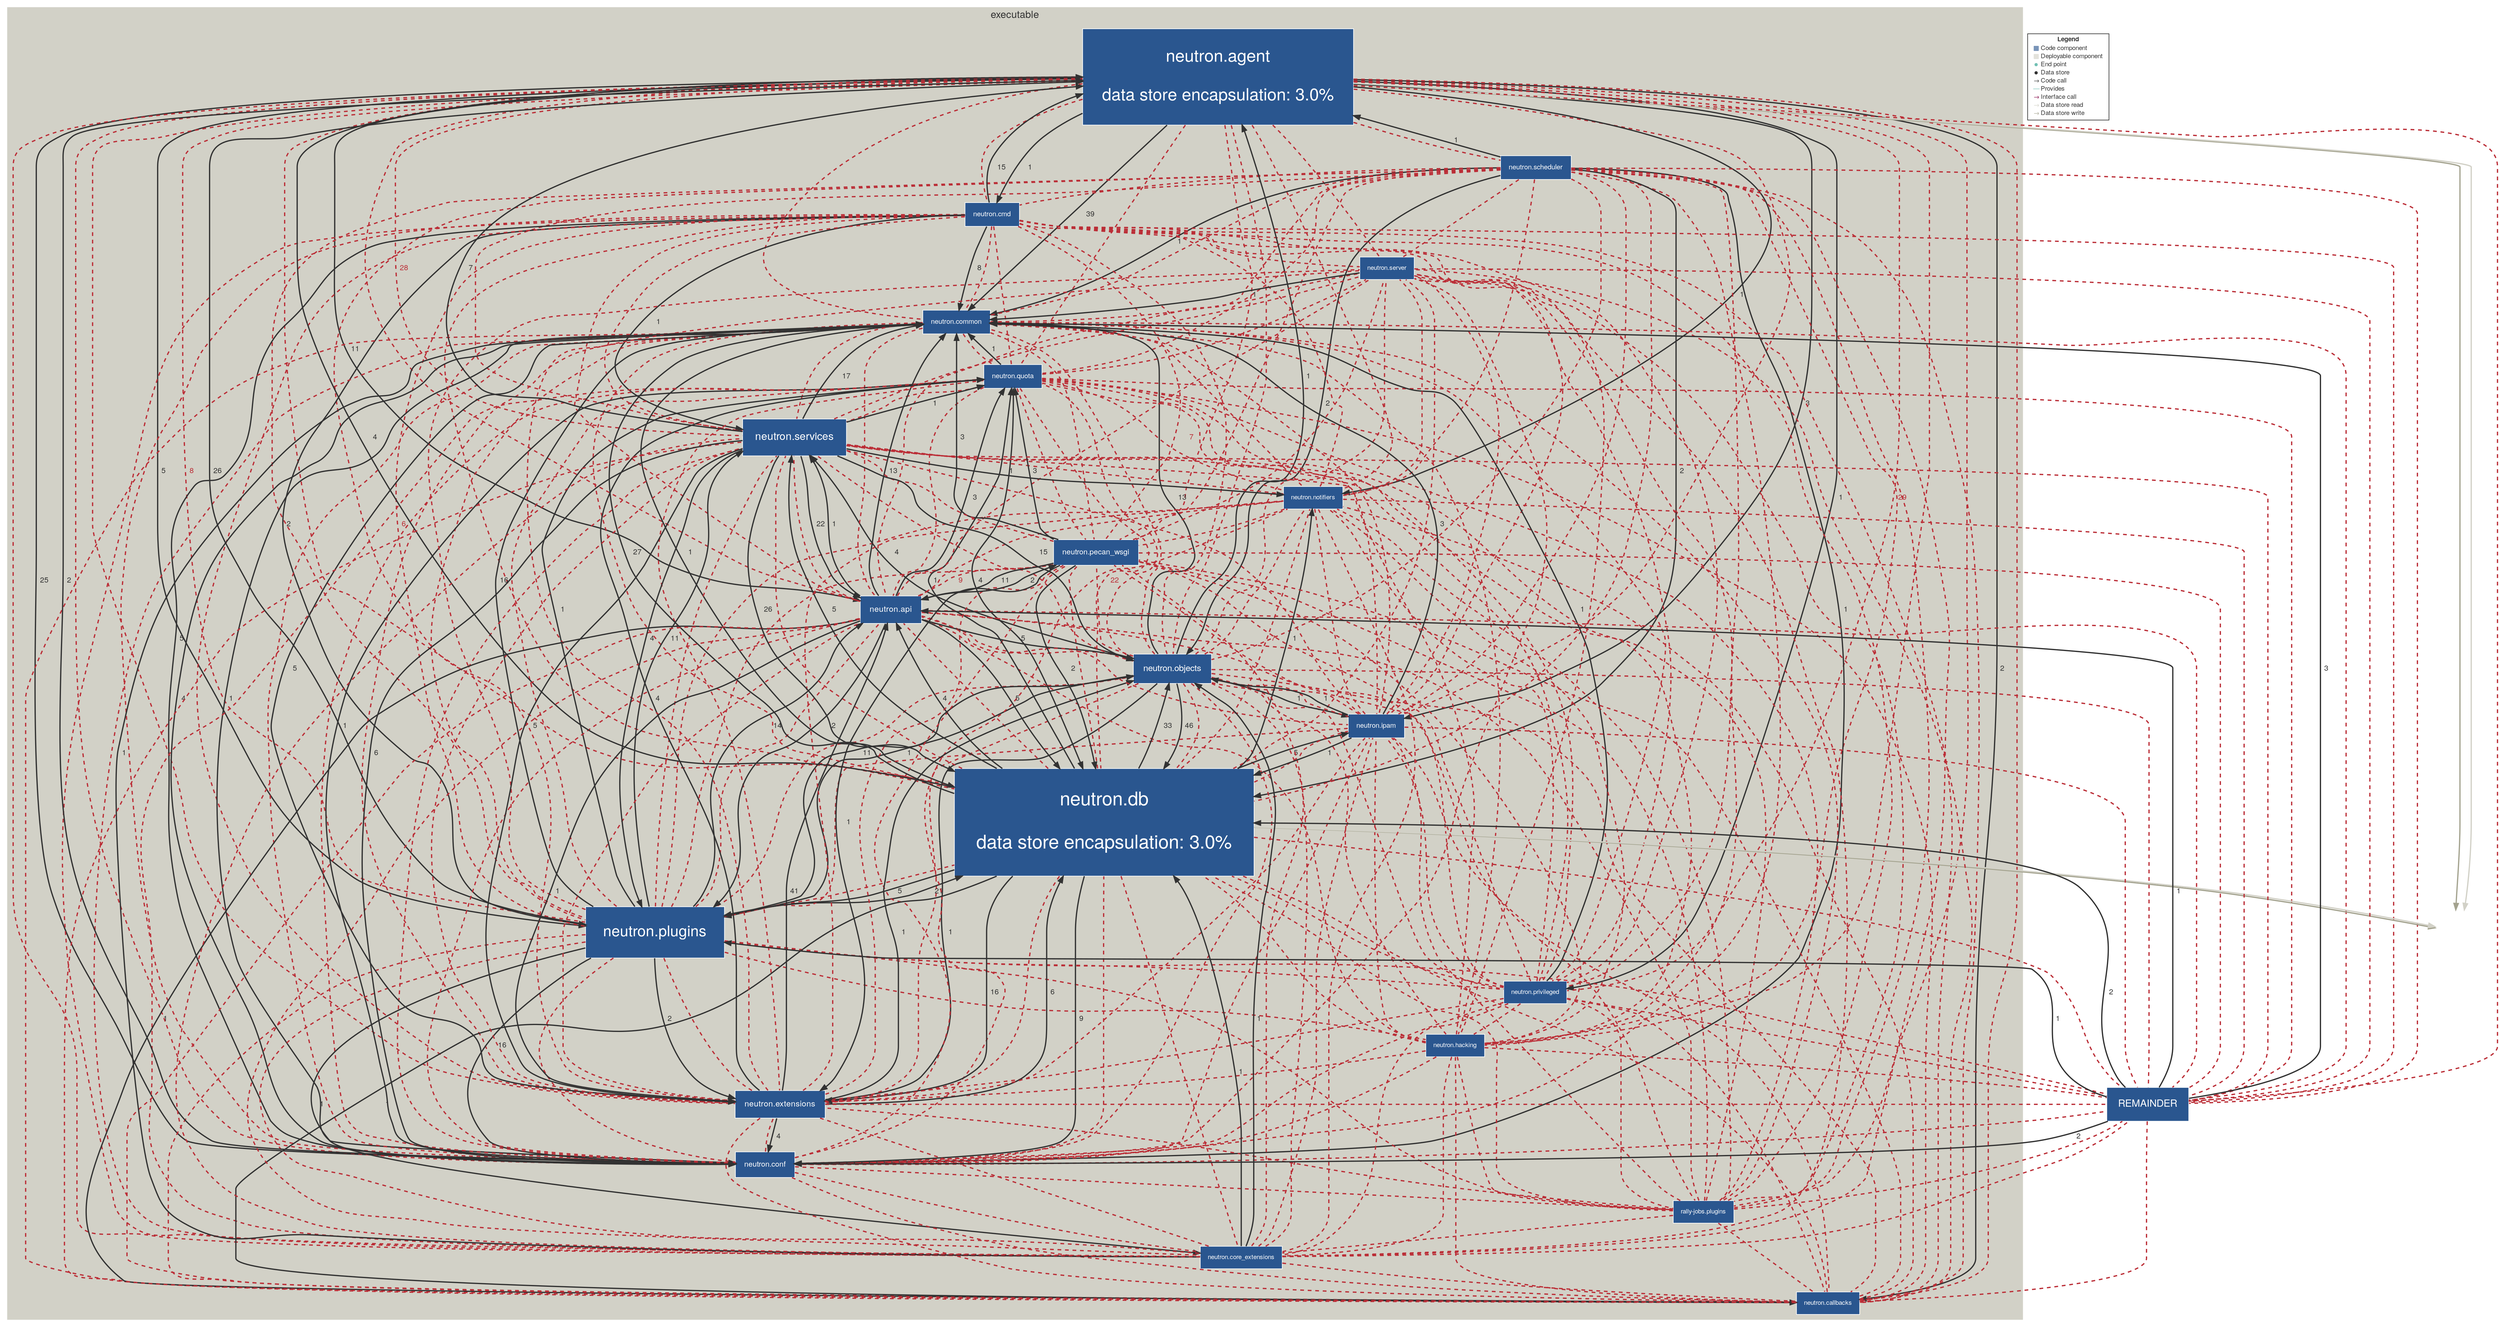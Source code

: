 digraph "Graph" {
compound=true
rankdir=TD
subgraph "cluster-neutron" {
style="filled"
color="#D2D1C7"
fontname="Helvetica Neue"
fontsize="16"
fontcolor="#323232"
label="executable"
"neutron.agent@neutron" [ shape="box" style="filled" fillcolor="#2A568F" penwidth="1" color="#FFFFFF" fontname="Helvetica Neue" fontcolor="#FFFFFF" fontsize="27" margin="0.432" label="neutron.agent

data store encapsulation: 3.0%" ]
"neutron.scheduler@neutron" [ shape="box" style="filled" fillcolor="#2A568F" penwidth="1" color="#FFFFFF" fontname="Helvetica Neue" fontcolor="#FFFFFF" fontsize="11" margin="0.176" label="neutron.scheduler" ]
"neutron.cmd@neutron" [ shape="box" style="filled" fillcolor="#2A568F" penwidth="1" color="#FFFFFF" fontname="Helvetica Neue" fontcolor="#FFFFFF" fontsize="11" margin="0.176" label="neutron.cmd" ]
"neutron.objects@neutron" [ shape="box" style="filled" fillcolor="#2A568F" penwidth="1" color="#FFFFFF" fontname="Helvetica Neue" fontcolor="#FFFFFF" fontsize="14" margin="0.224" label="neutron.objects" ]
"neutron.common@neutron" [ shape="box" style="filled" fillcolor="#2A568F" penwidth="1" color="#FFFFFF" fontname="Helvetica Neue" fontcolor="#FFFFFF" fontsize="11" margin="0.176" label="neutron.common" ]
"neutron.quota@neutron" [ shape="box" style="filled" fillcolor="#2A568F" penwidth="1" color="#FFFFFF" fontname="Helvetica Neue" fontcolor="#FFFFFF" fontsize="11" margin="0.176" label="neutron.quota" ]
"neutron.plugins@neutron" [ shape="box" style="filled" fillcolor="#2A568F" penwidth="1" color="#FFFFFF" fontname="Helvetica Neue" fontcolor="#FFFFFF" fontsize="24" margin="0.384" label="neutron.plugins" ]
"neutron.privileged@neutron" [ shape="box" style="filled" fillcolor="#2A568F" penwidth="1" color="#FFFFFF" fontname="Helvetica Neue" fontcolor="#FFFFFF" fontsize="10" margin="0.16" label="neutron.privileged" ]
"neutron.hacking@neutron" [ shape="box" style="filled" fillcolor="#2A568F" penwidth="1" color="#FFFFFF" fontname="Helvetica Neue" fontcolor="#FFFFFF" fontsize="10" margin="0.16" label="neutron.hacking" ]
"neutron.conf@neutron" [ shape="box" style="filled" fillcolor="#2A568F" penwidth="1" color="#FFFFFF" fontname="Helvetica Neue" fontcolor="#FFFFFF" fontsize="12" margin="0.192" label="neutron.conf" ]
"rally-jobs.plugins@neutron" [ shape="box" style="filled" fillcolor="#2A568F" penwidth="1" color="#FFFFFF" fontname="Helvetica Neue" fontcolor="#FFFFFF" fontsize="10" margin="0.16" label="rally-jobs.plugins" ]
"neutron.db@neutron" [ shape="box" style="filled" fillcolor="#2A568F" penwidth="1" color="#FFFFFF" fontname="Helvetica Neue" fontcolor="#FFFFFF" fontsize="30" margin="0.48" label="neutron.db

data store encapsulation: 3.0%" ]
"neutron.extensions@neutron" [ shape="box" style="filled" fillcolor="#2A568F" penwidth="1" color="#FFFFFF" fontname="Helvetica Neue" fontcolor="#FFFFFF" fontsize="13" margin="0.20800000000000002" label="neutron.extensions" ]
"neutron.api@neutron" [ shape="box" style="filled" fillcolor="#2A568F" penwidth="1" color="#FFFFFF" fontname="Helvetica Neue" fontcolor="#FFFFFF" fontsize="13" margin="0.20800000000000002" label="neutron.api" ]
"neutron.core_extensions@neutron" [ shape="box" style="filled" fillcolor="#2A568F" penwidth="1" color="#FFFFFF" fontname="Helvetica Neue" fontcolor="#FFFFFF" fontsize="10" margin="0.16" label="neutron.core_extensions" ]
"neutron.ipam@neutron" [ shape="box" style="filled" fillcolor="#2A568F" penwidth="1" color="#FFFFFF" fontname="Helvetica Neue" fontcolor="#FFFFFF" fontsize="11" margin="0.176" label="neutron.ipam" ]
"neutron.callbacks@neutron" [ shape="box" style="filled" fillcolor="#2A568F" penwidth="1" color="#FFFFFF" fontname="Helvetica Neue" fontcolor="#FFFFFF" fontsize="10" margin="0.16" label="neutron.callbacks" ]
"neutron.notifiers@neutron" [ shape="box" style="filled" fillcolor="#2A568F" penwidth="1" color="#FFFFFF" fontname="Helvetica Neue" fontcolor="#FFFFFF" fontsize="10" margin="0.16" label="neutron.notifiers" ]
"neutron.pecan_wsgi@neutron" [ shape="box" style="filled" fillcolor="#2A568F" penwidth="1" color="#FFFFFF" fontname="Helvetica Neue" fontcolor="#FFFFFF" fontsize="12" margin="0.192" label="neutron.pecan_wsgi" ]
"neutron.services@neutron" [ shape="box" style="filled" fillcolor="#2A568F" penwidth="1" color="#FFFFFF" fontname="Helvetica Neue" fontcolor="#FFFFFF" fontsize="17" margin="0.272" label="neutron.services" ]
"neutron.server@neutron" [ shape="box" style="filled" fillcolor="#2A568F" penwidth="1" color="#FFFFFF" fontname="Helvetica Neue" fontcolor="#FFFFFF" fontsize="10" margin="0.16" label="neutron.server" ]
}
"2f8dc49a-746e-4a2e-87fb-9d869f9acdf5@NOT_DEPLOYED" [ shape="box" penwidth="0" fontname="Helvetica Neue" fontcolor="#323232" fontsize="16" image="icon-datastore.png" width="1.000" height="1.000" fixedsize="true" label="" ]
"REMAINDER@NOT_DEPLOYED" [ shape="box" style="filled" fillcolor="#2A568F" penwidth="1" color="#FFFFFF" fontname="Helvetica Neue" fontcolor="#FFFFFF" fontsize="16" margin="0.256" label="REMAINDER" ]
"neutron.agent@neutron" -> "neutron.cmd@neutron" [ penwidth="2" color="#323232" fontcolor="#323232" fontname="Helvetica Neue" fontsize="12" label="  1" ]
"neutron.agent@neutron" -> "neutron.common@neutron" [ penwidth="2" color="#323232" fontcolor="#323232" fontname="Helvetica Neue" fontsize="12" label="  39" ]
"neutron.agent@neutron" -> "neutron.plugins@neutron" [ penwidth="2" color="#323232" fontcolor="#323232" fontname="Helvetica Neue" fontsize="12" label="  5" ]
"neutron.agent@neutron" -> "neutron.privileged@neutron" [ penwidth="2" color="#323232" fontcolor="#323232" fontname="Helvetica Neue" fontsize="12" label="  1" ]
"neutron.agent@neutron" -> "neutron.conf@neutron" [ penwidth="2" color="#323232" fontcolor="#323232" fontname="Helvetica Neue" fontsize="12" label="  25" ]
"neutron.agent@neutron" -> "neutron.api@neutron" [ penwidth="2" color="#323232" fontcolor="#323232" fontname="Helvetica Neue" fontsize="12" label="  11" ]
"neutron.agent@neutron" -> "neutron.ipam@neutron" [ penwidth="2" color="#323232" fontcolor="#323232" fontname="Helvetica Neue" fontsize="12" label="  3" ]
"neutron.agent@neutron" -> "neutron.callbacks@neutron" [ penwidth="2" color="#323232" fontcolor="#323232" fontname="Helvetica Neue" fontsize="12" label="  2" ]
"neutron.agent@neutron" -> "neutron.notifiers@neutron" [ penwidth="2" color="#323232" fontcolor="#323232" fontname="Helvetica Neue" fontsize="12" label="  1" ]
"neutron.agent@neutron" -> "2f8dc49a-746e-4a2e-87fb-9d869f9acdf5@NOT_DEPLOYED" [ penwidth="2" color="#A4A38F" fontcolor="#A4A38F" fontname="Helvetica Neue" fontsize="12" label="" ]
"neutron.agent@neutron" -> "2f8dc49a-746e-4a2e-87fb-9d869f9acdf5@NOT_DEPLOYED" [ penwidth="2" color="#D2D1C7" fontcolor="#D2D1C7" fontname="Helvetica Neue" fontsize="12" label="" ]
"neutron.scheduler@neutron" -> "neutron.agent@neutron" [ penwidth="2" color="#323232" fontcolor="#323232" fontname="Helvetica Neue" fontsize="12" label="  1" ]
"neutron.scheduler@neutron" -> "neutron.objects@neutron" [ penwidth="2" color="#323232" fontcolor="#323232" fontname="Helvetica Neue" fontsize="12" label="  2" ]
"neutron.scheduler@neutron" -> "neutron.common@neutron" [ penwidth="2" color="#323232" fontcolor="#323232" fontname="Helvetica Neue" fontsize="12" label="  1" ]
"neutron.scheduler@neutron" -> "neutron.conf@neutron" [ penwidth="2" color="#323232" fontcolor="#323232" fontname="Helvetica Neue" fontsize="12" label="  1" ]
"neutron.scheduler@neutron" -> "neutron.db@neutron" [ penwidth="2" color="#323232" fontcolor="#323232" fontname="Helvetica Neue" fontsize="12" label="  2" ]
"neutron.cmd@neutron" -> "neutron.agent@neutron" [ penwidth="2" color="#323232" fontcolor="#323232" fontname="Helvetica Neue" fontsize="12" label="  15" ]
"neutron.cmd@neutron" -> "neutron.common@neutron" [ penwidth="2" color="#323232" fontcolor="#323232" fontname="Helvetica Neue" fontsize="12" label="  8" ]
"neutron.cmd@neutron" -> "neutron.plugins@neutron" [ penwidth="2" color="#323232" fontcolor="#323232" fontname="Helvetica Neue" fontsize="12" label="  2" ]
"neutron.cmd@neutron" -> "neutron.conf@neutron" [ penwidth="2" color="#323232" fontcolor="#323232" fontname="Helvetica Neue" fontsize="12" label="  5" ]
"neutron.cmd@neutron" -> "neutron.services@neutron" [ penwidth="2" color="#323232" fontcolor="#323232" fontname="Helvetica Neue" fontsize="12" label="  1" ]
"neutron.objects@neutron" -> "neutron.agent@neutron" [ penwidth="2" color="#323232" fontcolor="#323232" fontname="Helvetica Neue" fontsize="12" label="  1" ]
"neutron.objects@neutron" -> "neutron.common@neutron" [ penwidth="2" color="#323232" fontcolor="#323232" fontname="Helvetica Neue" fontsize="12" label="  13" ]
"neutron.objects@neutron" -> "neutron.plugins@neutron" [ penwidth="2" color="#323232" fontcolor="#323232" fontname="Helvetica Neue" fontsize="12" label="  1" ]
"neutron.objects@neutron" -> "neutron.db@neutron" [ penwidth="2" color="#323232" fontcolor="#323232" fontname="Helvetica Neue" fontsize="12" label="  46" ]
"neutron.objects@neutron" -> "neutron.extensions@neutron" [ penwidth="2" color="#323232" fontcolor="#323232" fontname="Helvetica Neue" fontsize="12" label="  1" ]
"neutron.objects@neutron" -> "neutron.ipam@neutron" [ penwidth="2" color="#323232" fontcolor="#323232" fontname="Helvetica Neue" fontsize="12" label="  1" ]
"neutron.objects@neutron" -> "neutron.services@neutron" [ penwidth="2" color="#323232" fontcolor="#323232" fontname="Helvetica Neue" fontsize="12" label="  4" ]
"neutron.common@neutron" -> "neutron.conf@neutron" [ penwidth="2" color="#323232" fontcolor="#323232" fontname="Helvetica Neue" fontsize="12" label="  1" ]
"neutron.common@neutron" -> "neutron.db@neutron" [ penwidth="2" color="#323232" fontcolor="#323232" fontname="Helvetica Neue" fontsize="12" label="  1" ]
"neutron.quota@neutron" -> "neutron.common@neutron" [ penwidth="2" color="#323232" fontcolor="#323232" fontname="Helvetica Neue" fontsize="12" label="  1" ]
"neutron.quota@neutron" -> "neutron.conf@neutron" [ penwidth="2" color="#323232" fontcolor="#323232" fontname="Helvetica Neue" fontsize="12" label="  1" ]
"neutron.quota@neutron" -> "neutron.db@neutron" [ penwidth="2" color="#323232" fontcolor="#323232" fontname="Helvetica Neue" fontsize="12" label="  4" ]
"neutron.plugins@neutron" -> "neutron.agent@neutron" [ penwidth="2" color="#323232" fontcolor="#323232" fontname="Helvetica Neue" fontsize="12" label="  26" ]
"neutron.plugins@neutron" -> "neutron.objects@neutron" [ penwidth="2" color="#323232" fontcolor="#323232" fontname="Helvetica Neue" fontsize="12" label="  11" ]
"neutron.plugins@neutron" -> "neutron.common@neutron" [ penwidth="2" color="#323232" fontcolor="#323232" fontname="Helvetica Neue" fontsize="12" label="  16" ]
"neutron.plugins@neutron" -> "neutron.quota@neutron" [ penwidth="2" color="#323232" fontcolor="#323232" fontname="Helvetica Neue" fontsize="12" label="  1" ]
"neutron.plugins@neutron" -> "neutron.conf@neutron" [ penwidth="2" color="#323232" fontcolor="#323232" fontname="Helvetica Neue" fontsize="12" label="  16" ]
"neutron.plugins@neutron" -> "neutron.db@neutron" [ penwidth="2" color="#323232" fontcolor="#323232" fontname="Helvetica Neue" fontsize="12" label="  21" ]
"neutron.plugins@neutron" -> "neutron.extensions@neutron" [ penwidth="2" color="#323232" fontcolor="#323232" fontname="Helvetica Neue" fontsize="12" label="  2" ]
"neutron.plugins@neutron" -> "neutron.api@neutron" [ penwidth="2" color="#323232" fontcolor="#323232" fontname="Helvetica Neue" fontsize="12" label="  14" ]
"neutron.plugins@neutron" -> "neutron.core_extensions@neutron" [ penwidth="2" color="#323232" fontcolor="#323232" fontname="Helvetica Neue" fontsize="12" label="  1" ]
"neutron.plugins@neutron" -> "neutron.services@neutron" [ penwidth="2" color="#323232" fontcolor="#323232" fontname="Helvetica Neue" fontsize="12" label="  11" ]
"neutron.privileged@neutron" -> "neutron.common@neutron" [ penwidth="2" color="#323232" fontcolor="#323232" fontname="Helvetica Neue" fontsize="12" label="  1" ]
"neutron.conf@neutron" -> "neutron.agent@neutron" [ penwidth="2" color="#323232" fontcolor="#323232" fontname="Helvetica Neue" fontsize="12" label="  2" ]
"neutron.conf@neutron" -> "neutron.common@neutron" [ penwidth="2" color="#323232" fontcolor="#323232" fontname="Helvetica Neue" fontsize="12" label="  4" ]
"neutron.db@neutron" -> "neutron.agent@neutron" [ penwidth="2" color="#323232" fontcolor="#323232" fontname="Helvetica Neue" fontsize="12" label="  4" ]
"neutron.db@neutron" -> "neutron.objects@neutron" [ penwidth="2" color="#323232" fontcolor="#323232" fontname="Helvetica Neue" fontsize="12" label="  33" ]
"neutron.db@neutron" -> "neutron.common@neutron" [ penwidth="2" color="#323232" fontcolor="#323232" fontname="Helvetica Neue" fontsize="12" label="  27" ]
"neutron.db@neutron" -> "neutron.quota@neutron" [ penwidth="2" color="#323232" fontcolor="#323232" fontname="Helvetica Neue" fontsize="12" label="  1" ]
"neutron.db@neutron" -> "neutron.plugins@neutron" [ penwidth="2" color="#323232" fontcolor="#323232" fontname="Helvetica Neue" fontsize="12" label="  5" ]
"neutron.db@neutron" -> "neutron.conf@neutron" [ penwidth="2" color="#323232" fontcolor="#323232" fontname="Helvetica Neue" fontsize="12" label="  9" ]
"neutron.db@neutron" -> "neutron.extensions@neutron" [ penwidth="2" color="#323232" fontcolor="#323232" fontname="Helvetica Neue" fontsize="12" label="  16" ]
"neutron.db@neutron" -> "neutron.api@neutron" [ penwidth="2" color="#323232" fontcolor="#323232" fontname="Helvetica Neue" fontsize="12" label="  4" ]
"neutron.db@neutron" -> "neutron.ipam@neutron" [ penwidth="2" color="#323232" fontcolor="#323232" fontname="Helvetica Neue" fontsize="12" label="  5" ]
"neutron.db@neutron" -> "neutron.callbacks@neutron" [ penwidth="2" color="#323232" fontcolor="#323232" fontname="Helvetica Neue" fontsize="12" label="  1" ]
"neutron.db@neutron" -> "neutron.notifiers@neutron" [ penwidth="2" color="#323232" fontcolor="#323232" fontname="Helvetica Neue" fontsize="12" label="  1" ]
"neutron.db@neutron" -> "neutron.services@neutron" [ penwidth="2" color="#323232" fontcolor="#323232" fontname="Helvetica Neue" fontsize="12" label="  5" ]
"neutron.db@neutron" -> "2f8dc49a-746e-4a2e-87fb-9d869f9acdf5@NOT_DEPLOYED" [ penwidth="2" color="#A4A38F" fontcolor="#A4A38F" fontname="Helvetica Neue" fontsize="12" label="" ]
"neutron.db@neutron" -> "2f8dc49a-746e-4a2e-87fb-9d869f9acdf5@NOT_DEPLOYED" [ penwidth="2" color="#D2D1C7" fontcolor="#D2D1C7" fontname="Helvetica Neue" fontsize="12" label="" ]
"neutron.extensions@neutron" -> "neutron.objects@neutron" [ penwidth="2" color="#323232" fontcolor="#323232" fontname="Helvetica Neue" fontsize="12" label="  1" ]
"neutron.extensions@neutron" -> "neutron.common@neutron" [ penwidth="2" color="#323232" fontcolor="#323232" fontname="Helvetica Neue" fontsize="12" label="  5" ]
"neutron.extensions@neutron" -> "neutron.quota@neutron" [ penwidth="2" color="#323232" fontcolor="#323232" fontname="Helvetica Neue" fontsize="12" label="  4" ]
"neutron.extensions@neutron" -> "neutron.conf@neutron" [ penwidth="2" color="#323232" fontcolor="#323232" fontname="Helvetica Neue" fontsize="12" label="  4" ]
"neutron.extensions@neutron" -> "neutron.db@neutron" [ penwidth="2" color="#323232" fontcolor="#323232" fontname="Helvetica Neue" fontsize="12" label="  6" ]
"neutron.extensions@neutron" -> "neutron.api@neutron" [ penwidth="2" color="#323232" fontcolor="#323232" fontname="Helvetica Neue" fontsize="12" label="  41" ]
"neutron.api@neutron" -> "neutron.objects@neutron" [ penwidth="2" color="#323232" fontcolor="#323232" fontname="Helvetica Neue" fontsize="12" label="  5" ]
"neutron.api@neutron" -> "neutron.common@neutron" [ penwidth="2" color="#323232" fontcolor="#323232" fontname="Helvetica Neue" fontsize="12" label="  13" ]
"neutron.api@neutron" -> "neutron.quota@neutron" [ penwidth="2" color="#323232" fontcolor="#323232" fontname="Helvetica Neue" fontsize="12" label="  3" ]
"neutron.api@neutron" -> "neutron.plugins@neutron" [ penwidth="2" color="#323232" fontcolor="#323232" fontname="Helvetica Neue" fontsize="12" label="  2" ]
"neutron.api@neutron" -> "neutron.db@neutron" [ penwidth="2" color="#323232" fontcolor="#323232" fontname="Helvetica Neue" fontsize="12" label="  5" ]
"neutron.api@neutron" -> "neutron.extensions@neutron" [ penwidth="2" color="#323232" fontcolor="#323232" fontname="Helvetica Neue" fontsize="12" label="  1" ]
"neutron.api@neutron" -> "neutron.callbacks@neutron" [ penwidth="2" color="#323232" fontcolor="#323232" fontname="Helvetica Neue" fontsize="12" label="  1" ]
"neutron.api@neutron" -> "neutron.pecan_wsgi@neutron" [ penwidth="2" color="#323232" fontcolor="#323232" fontname="Helvetica Neue" fontsize="12" label="  2" ]
"neutron.api@neutron" -> "neutron.services@neutron" [ penwidth="2" color="#323232" fontcolor="#323232" fontname="Helvetica Neue" fontsize="12" label="  1" ]
"neutron.core_extensions@neutron" -> "neutron.objects@neutron" [ penwidth="2" color="#323232" fontcolor="#323232" fontname="Helvetica Neue" fontsize="12" label="  1" ]
"neutron.core_extensions@neutron" -> "neutron.common@neutron" [ penwidth="2" color="#323232" fontcolor="#323232" fontname="Helvetica Neue" fontsize="12" label="  1" ]
"neutron.core_extensions@neutron" -> "neutron.db@neutron" [ penwidth="2" color="#323232" fontcolor="#323232" fontname="Helvetica Neue" fontsize="12" label="  1" ]
"neutron.ipam@neutron" -> "neutron.objects@neutron" [ penwidth="2" color="#323232" fontcolor="#323232" fontname="Helvetica Neue" fontsize="12" label="  1" ]
"neutron.ipam@neutron" -> "neutron.common@neutron" [ penwidth="2" color="#323232" fontcolor="#323232" fontname="Helvetica Neue" fontsize="12" label="  3" ]
"neutron.ipam@neutron" -> "neutron.db@neutron" [ penwidth="2" color="#323232" fontcolor="#323232" fontname="Helvetica Neue" fontsize="12" label="  1" ]
"neutron.pecan_wsgi@neutron" -> "neutron.common@neutron" [ penwidth="2" color="#323232" fontcolor="#323232" fontname="Helvetica Neue" fontsize="12" label="  3" ]
"neutron.pecan_wsgi@neutron" -> "neutron.quota@neutron" [ penwidth="2" color="#323232" fontcolor="#323232" fontname="Helvetica Neue" fontsize="12" label="  3" ]
"neutron.pecan_wsgi@neutron" -> "neutron.db@neutron" [ penwidth="2" color="#323232" fontcolor="#323232" fontname="Helvetica Neue" fontsize="12" label="  2" ]
"neutron.pecan_wsgi@neutron" -> "neutron.extensions@neutron" [ penwidth="2" color="#323232" fontcolor="#323232" fontname="Helvetica Neue" fontsize="12" label="  1" ]
"neutron.pecan_wsgi@neutron" -> "neutron.api@neutron" [ penwidth="2" color="#323232" fontcolor="#323232" fontname="Helvetica Neue" fontsize="12" label="  11" ]
"neutron.services@neutron" -> "neutron.agent@neutron" [ penwidth="2" color="#323232" fontcolor="#323232" fontname="Helvetica Neue" fontsize="12" label="  7" ]
"neutron.services@neutron" -> "neutron.objects@neutron" [ penwidth="2" color="#323232" fontcolor="#323232" fontname="Helvetica Neue" fontsize="12" label="  15" ]
"neutron.services@neutron" -> "neutron.common@neutron" [ penwidth="2" color="#323232" fontcolor="#323232" fontname="Helvetica Neue" fontsize="12" label="  17" ]
"neutron.services@neutron" -> "neutron.quota@neutron" [ penwidth="2" color="#323232" fontcolor="#323232" fontname="Helvetica Neue" fontsize="12" label="  1" ]
"neutron.services@neutron" -> "neutron.plugins@neutron" [ penwidth="2" color="#323232" fontcolor="#323232" fontname="Helvetica Neue" fontsize="12" label="  4" ]
"neutron.services@neutron" -> "neutron.conf@neutron" [ penwidth="2" color="#323232" fontcolor="#323232" fontname="Helvetica Neue" fontsize="12" label="  6" ]
"neutron.services@neutron" -> "neutron.db@neutron" [ penwidth="2" color="#323232" fontcolor="#323232" fontname="Helvetica Neue" fontsize="12" label="  26" ]
"neutron.services@neutron" -> "neutron.extensions@neutron" [ penwidth="2" color="#323232" fontcolor="#323232" fontname="Helvetica Neue" fontsize="12" label="  5" ]
"neutron.services@neutron" -> "neutron.api@neutron" [ penwidth="2" color="#323232" fontcolor="#323232" fontname="Helvetica Neue" fontsize="12" label="  22" ]
"neutron.services@neutron" -> "neutron.notifiers@neutron" [ penwidth="2" color="#323232" fontcolor="#323232" fontname="Helvetica Neue" fontsize="12" label="  1" ]
"neutron.server@neutron" -> "neutron.common@neutron" [ penwidth="2" color="#323232" fontcolor="#323232" fontname="Helvetica Neue" fontsize="12" label="  1" ]
"REMAINDER@NOT_DEPLOYED" -> "neutron.common@neutron" [ penwidth="2" color="#323232" fontcolor="#323232" fontname="Helvetica Neue" fontsize="12" label="  3" ]
"REMAINDER@NOT_DEPLOYED" -> "neutron.plugins@neutron" [ penwidth="2" color="#323232" fontcolor="#323232" fontname="Helvetica Neue" fontsize="12" label="  1" ]
"REMAINDER@NOT_DEPLOYED" -> "neutron.conf@neutron" [ penwidth="2" color="#323232" fontcolor="#323232" fontname="Helvetica Neue" fontsize="12" label="  2" ]
"REMAINDER@NOT_DEPLOYED" -> "neutron.db@neutron" [ penwidth="2" color="#323232" fontcolor="#323232" fontname="Helvetica Neue" fontsize="12" label="  2" ]
"REMAINDER@NOT_DEPLOYED" -> "neutron.api@neutron" [ penwidth="2" color="#323232" fontcolor="#323232" fontname="Helvetica Neue" fontsize="12" label="  1" ]
"neutron.agent@neutron" -> "neutron.scheduler@neutron" [ penwidth="2" color="#bb2d36" fontcolor="#bb2d36" fontname="Helvetica Neue" fontsize="12" arrowhead="both" style="dashed" label="" ]
"neutron.agent@neutron" -> "neutron.cmd@neutron" [ penwidth="2" color="#bb2d36" fontcolor="#bb2d36" fontname="Helvetica Neue" fontsize="12" arrowhead="both" style="dashed" label="" ]
"neutron.agent@neutron" -> "neutron.objects@neutron" [ penwidth="2" color="#bb2d36" fontcolor="#bb2d36" fontname="Helvetica Neue" fontsize="12" arrowhead="both" style="dashed" label="" ]
"neutron.agent@neutron" -> "neutron.common@neutron" [ penwidth="2" color="#bb2d36" fontcolor="#bb2d36" fontname="Helvetica Neue" fontsize="12" arrowhead="both" style="dashed" label="" ]
"neutron.agent@neutron" -> "neutron.quota@neutron" [ penwidth="2" color="#bb2d36" fontcolor="#bb2d36" fontname="Helvetica Neue" fontsize="12" arrowhead="both" style="dashed" label="" ]
"neutron.agent@neutron" -> "neutron.plugins@neutron" [ penwidth="2" color="#bb2d36" fontcolor="#bb2d36" fontname="Helvetica Neue" fontsize="12" arrowhead="both" style="dashed" label="  8" ]
"neutron.agent@neutron" -> "neutron.privileged@neutron" [ penwidth="2" color="#bb2d36" fontcolor="#bb2d36" fontname="Helvetica Neue" fontsize="12" arrowhead="both" style="dashed" label="  29" ]
"neutron.agent@neutron" -> "neutron.hacking@neutron" [ penwidth="2" color="#bb2d36" fontcolor="#bb2d36" fontname="Helvetica Neue" fontsize="12" arrowhead="both" style="dashed" label="" ]
"neutron.agent@neutron" -> "neutron.conf@neutron" [ penwidth="2" color="#bb2d36" fontcolor="#bb2d36" fontname="Helvetica Neue" fontsize="12" arrowhead="both" style="dashed" label="" ]
"neutron.agent@neutron" -> "rally-jobs.plugins@neutron" [ penwidth="2" color="#bb2d36" fontcolor="#bb2d36" fontname="Helvetica Neue" fontsize="12" arrowhead="both" style="dashed" label="" ]
"neutron.agent@neutron" -> "neutron.db@neutron" [ penwidth="2" color="#bb2d36" fontcolor="#bb2d36" fontname="Helvetica Neue" fontsize="12" arrowhead="both" style="dashed" label="" ]
"neutron.agent@neutron" -> "neutron.extensions@neutron" [ penwidth="2" color="#bb2d36" fontcolor="#bb2d36" fontname="Helvetica Neue" fontsize="12" arrowhead="both" style="dashed" label="" ]
"neutron.agent@neutron" -> "neutron.api@neutron" [ penwidth="2" color="#bb2d36" fontcolor="#bb2d36" fontname="Helvetica Neue" fontsize="12" arrowhead="both" style="dashed" label="" ]
"neutron.agent@neutron" -> "neutron.core_extensions@neutron" [ penwidth="2" color="#bb2d36" fontcolor="#bb2d36" fontname="Helvetica Neue" fontsize="12" arrowhead="both" style="dashed" label="" ]
"neutron.agent@neutron" -> "neutron.ipam@neutron" [ penwidth="2" color="#bb2d36" fontcolor="#bb2d36" fontname="Helvetica Neue" fontsize="12" arrowhead="both" style="dashed" label="" ]
"neutron.agent@neutron" -> "neutron.callbacks@neutron" [ penwidth="2" color="#bb2d36" fontcolor="#bb2d36" fontname="Helvetica Neue" fontsize="12" arrowhead="both" style="dashed" label="" ]
"neutron.agent@neutron" -> "neutron.notifiers@neutron" [ penwidth="2" color="#bb2d36" fontcolor="#bb2d36" fontname="Helvetica Neue" fontsize="12" arrowhead="both" style="dashed" label="" ]
"neutron.agent@neutron" -> "neutron.pecan_wsgi@neutron" [ penwidth="2" color="#bb2d36" fontcolor="#bb2d36" fontname="Helvetica Neue" fontsize="12" arrowhead="both" style="dashed" label="" ]
"neutron.agent@neutron" -> "neutron.services@neutron" [ penwidth="2" color="#bb2d36" fontcolor="#bb2d36" fontname="Helvetica Neue" fontsize="12" arrowhead="both" style="dashed" label="  28" ]
"neutron.agent@neutron" -> "neutron.server@neutron" [ penwidth="2" color="#bb2d36" fontcolor="#bb2d36" fontname="Helvetica Neue" fontsize="12" arrowhead="both" style="dashed" label="" ]
"neutron.agent@neutron" -> "REMAINDER@NOT_DEPLOYED" [ penwidth="2" color="#bb2d36" fontcolor="#bb2d36" fontname="Helvetica Neue" fontsize="12" arrowhead="both" style="dashed" label="" ]
"neutron.scheduler@neutron" -> "neutron.cmd@neutron" [ penwidth="2" color="#bb2d36" fontcolor="#bb2d36" fontname="Helvetica Neue" fontsize="12" arrowhead="both" style="dashed" label="" ]
"neutron.scheduler@neutron" -> "neutron.objects@neutron" [ penwidth="2" color="#bb2d36" fontcolor="#bb2d36" fontname="Helvetica Neue" fontsize="12" arrowhead="both" style="dashed" label="" ]
"neutron.scheduler@neutron" -> "neutron.common@neutron" [ penwidth="2" color="#bb2d36" fontcolor="#bb2d36" fontname="Helvetica Neue" fontsize="12" arrowhead="both" style="dashed" label="" ]
"neutron.scheduler@neutron" -> "neutron.quota@neutron" [ penwidth="2" color="#bb2d36" fontcolor="#bb2d36" fontname="Helvetica Neue" fontsize="12" arrowhead="both" style="dashed" label="" ]
"neutron.scheduler@neutron" -> "neutron.plugins@neutron" [ penwidth="2" color="#bb2d36" fontcolor="#bb2d36" fontname="Helvetica Neue" fontsize="12" arrowhead="both" style="dashed" label="" ]
"neutron.scheduler@neutron" -> "neutron.privileged@neutron" [ penwidth="2" color="#bb2d36" fontcolor="#bb2d36" fontname="Helvetica Neue" fontsize="12" arrowhead="both" style="dashed" label="" ]
"neutron.scheduler@neutron" -> "neutron.hacking@neutron" [ penwidth="2" color="#bb2d36" fontcolor="#bb2d36" fontname="Helvetica Neue" fontsize="12" arrowhead="both" style="dashed" label="" ]
"neutron.scheduler@neutron" -> "neutron.conf@neutron" [ penwidth="2" color="#bb2d36" fontcolor="#bb2d36" fontname="Helvetica Neue" fontsize="12" arrowhead="both" style="dashed" label="" ]
"neutron.scheduler@neutron" -> "rally-jobs.plugins@neutron" [ penwidth="2" color="#bb2d36" fontcolor="#bb2d36" fontname="Helvetica Neue" fontsize="12" arrowhead="both" style="dashed" label="" ]
"neutron.scheduler@neutron" -> "neutron.db@neutron" [ penwidth="2" color="#bb2d36" fontcolor="#bb2d36" fontname="Helvetica Neue" fontsize="12" arrowhead="both" style="dashed" label="" ]
"neutron.scheduler@neutron" -> "neutron.extensions@neutron" [ penwidth="2" color="#bb2d36" fontcolor="#bb2d36" fontname="Helvetica Neue" fontsize="12" arrowhead="both" style="dashed" label="" ]
"neutron.scheduler@neutron" -> "neutron.api@neutron" [ penwidth="2" color="#bb2d36" fontcolor="#bb2d36" fontname="Helvetica Neue" fontsize="12" arrowhead="both" style="dashed" label="" ]
"neutron.scheduler@neutron" -> "neutron.core_extensions@neutron" [ penwidth="2" color="#bb2d36" fontcolor="#bb2d36" fontname="Helvetica Neue" fontsize="12" arrowhead="both" style="dashed" label="" ]
"neutron.scheduler@neutron" -> "neutron.ipam@neutron" [ penwidth="2" color="#bb2d36" fontcolor="#bb2d36" fontname="Helvetica Neue" fontsize="12" arrowhead="both" style="dashed" label="" ]
"neutron.scheduler@neutron" -> "neutron.callbacks@neutron" [ penwidth="2" color="#bb2d36" fontcolor="#bb2d36" fontname="Helvetica Neue" fontsize="12" arrowhead="both" style="dashed" label="" ]
"neutron.scheduler@neutron" -> "neutron.notifiers@neutron" [ penwidth="2" color="#bb2d36" fontcolor="#bb2d36" fontname="Helvetica Neue" fontsize="12" arrowhead="both" style="dashed" label="" ]
"neutron.scheduler@neutron" -> "neutron.pecan_wsgi@neutron" [ penwidth="2" color="#bb2d36" fontcolor="#bb2d36" fontname="Helvetica Neue" fontsize="12" arrowhead="both" style="dashed" label="" ]
"neutron.scheduler@neutron" -> "neutron.services@neutron" [ penwidth="2" color="#bb2d36" fontcolor="#bb2d36" fontname="Helvetica Neue" fontsize="12" arrowhead="both" style="dashed" label="" ]
"neutron.scheduler@neutron" -> "neutron.server@neutron" [ penwidth="2" color="#bb2d36" fontcolor="#bb2d36" fontname="Helvetica Neue" fontsize="12" arrowhead="both" style="dashed" label="" ]
"neutron.scheduler@neutron" -> "REMAINDER@NOT_DEPLOYED" [ penwidth="2" color="#bb2d36" fontcolor="#bb2d36" fontname="Helvetica Neue" fontsize="12" arrowhead="both" style="dashed" label="" ]
"neutron.cmd@neutron" -> "neutron.objects@neutron" [ penwidth="2" color="#bb2d36" fontcolor="#bb2d36" fontname="Helvetica Neue" fontsize="12" arrowhead="both" style="dashed" label="" ]
"neutron.cmd@neutron" -> "neutron.common@neutron" [ penwidth="2" color="#bb2d36" fontcolor="#bb2d36" fontname="Helvetica Neue" fontsize="12" arrowhead="both" style="dashed" label="" ]
"neutron.cmd@neutron" -> "neutron.quota@neutron" [ penwidth="2" color="#bb2d36" fontcolor="#bb2d36" fontname="Helvetica Neue" fontsize="12" arrowhead="both" style="dashed" label="" ]
"neutron.cmd@neutron" -> "neutron.plugins@neutron" [ penwidth="2" color="#bb2d36" fontcolor="#bb2d36" fontname="Helvetica Neue" fontsize="12" arrowhead="both" style="dashed" label="  6" ]
"neutron.cmd@neutron" -> "neutron.privileged@neutron" [ penwidth="2" color="#bb2d36" fontcolor="#bb2d36" fontname="Helvetica Neue" fontsize="12" arrowhead="both" style="dashed" label="" ]
"neutron.cmd@neutron" -> "neutron.hacking@neutron" [ penwidth="2" color="#bb2d36" fontcolor="#bb2d36" fontname="Helvetica Neue" fontsize="12" arrowhead="both" style="dashed" label="" ]
"neutron.cmd@neutron" -> "neutron.conf@neutron" [ penwidth="2" color="#bb2d36" fontcolor="#bb2d36" fontname="Helvetica Neue" fontsize="12" arrowhead="both" style="dashed" label="" ]
"neutron.cmd@neutron" -> "rally-jobs.plugins@neutron" [ penwidth="2" color="#bb2d36" fontcolor="#bb2d36" fontname="Helvetica Neue" fontsize="12" arrowhead="both" style="dashed" label="" ]
"neutron.cmd@neutron" -> "neutron.db@neutron" [ penwidth="2" color="#bb2d36" fontcolor="#bb2d36" fontname="Helvetica Neue" fontsize="12" arrowhead="both" style="dashed" label="" ]
"neutron.cmd@neutron" -> "neutron.extensions@neutron" [ penwidth="2" color="#bb2d36" fontcolor="#bb2d36" fontname="Helvetica Neue" fontsize="12" arrowhead="both" style="dashed" label="" ]
"neutron.cmd@neutron" -> "neutron.api@neutron" [ penwidth="2" color="#bb2d36" fontcolor="#bb2d36" fontname="Helvetica Neue" fontsize="12" arrowhead="both" style="dashed" label="" ]
"neutron.cmd@neutron" -> "neutron.core_extensions@neutron" [ penwidth="2" color="#bb2d36" fontcolor="#bb2d36" fontname="Helvetica Neue" fontsize="12" arrowhead="both" style="dashed" label="" ]
"neutron.cmd@neutron" -> "neutron.ipam@neutron" [ penwidth="2" color="#bb2d36" fontcolor="#bb2d36" fontname="Helvetica Neue" fontsize="12" arrowhead="both" style="dashed" label="" ]
"neutron.cmd@neutron" -> "neutron.callbacks@neutron" [ penwidth="2" color="#bb2d36" fontcolor="#bb2d36" fontname="Helvetica Neue" fontsize="12" arrowhead="both" style="dashed" label="" ]
"neutron.cmd@neutron" -> "neutron.notifiers@neutron" [ penwidth="2" color="#bb2d36" fontcolor="#bb2d36" fontname="Helvetica Neue" fontsize="12" arrowhead="both" style="dashed" label="" ]
"neutron.cmd@neutron" -> "neutron.pecan_wsgi@neutron" [ penwidth="2" color="#bb2d36" fontcolor="#bb2d36" fontname="Helvetica Neue" fontsize="12" arrowhead="both" style="dashed" label="" ]
"neutron.cmd@neutron" -> "neutron.services@neutron" [ penwidth="2" color="#bb2d36" fontcolor="#bb2d36" fontname="Helvetica Neue" fontsize="12" arrowhead="both" style="dashed" label="" ]
"neutron.cmd@neutron" -> "neutron.server@neutron" [ penwidth="2" color="#bb2d36" fontcolor="#bb2d36" fontname="Helvetica Neue" fontsize="12" arrowhead="both" style="dashed" label="" ]
"neutron.cmd@neutron" -> "REMAINDER@NOT_DEPLOYED" [ penwidth="2" color="#bb2d36" fontcolor="#bb2d36" fontname="Helvetica Neue" fontsize="12" arrowhead="both" style="dashed" label="" ]
"neutron.objects@neutron" -> "neutron.common@neutron" [ penwidth="2" color="#bb2d36" fontcolor="#bb2d36" fontname="Helvetica Neue" fontsize="12" arrowhead="both" style="dashed" label="" ]
"neutron.objects@neutron" -> "neutron.quota@neutron" [ penwidth="2" color="#bb2d36" fontcolor="#bb2d36" fontname="Helvetica Neue" fontsize="12" arrowhead="both" style="dashed" label="" ]
"neutron.objects@neutron" -> "neutron.plugins@neutron" [ penwidth="2" color="#bb2d36" fontcolor="#bb2d36" fontname="Helvetica Neue" fontsize="12" arrowhead="both" style="dashed" label="" ]
"neutron.objects@neutron" -> "neutron.privileged@neutron" [ penwidth="2" color="#bb2d36" fontcolor="#bb2d36" fontname="Helvetica Neue" fontsize="12" arrowhead="both" style="dashed" label="" ]
"neutron.objects@neutron" -> "neutron.hacking@neutron" [ penwidth="2" color="#bb2d36" fontcolor="#bb2d36" fontname="Helvetica Neue" fontsize="12" arrowhead="both" style="dashed" label="" ]
"neutron.objects@neutron" -> "neutron.conf@neutron" [ penwidth="2" color="#bb2d36" fontcolor="#bb2d36" fontname="Helvetica Neue" fontsize="12" arrowhead="both" style="dashed" label="" ]
"neutron.objects@neutron" -> "rally-jobs.plugins@neutron" [ penwidth="2" color="#bb2d36" fontcolor="#bb2d36" fontname="Helvetica Neue" fontsize="12" arrowhead="both" style="dashed" label="" ]
"neutron.objects@neutron" -> "neutron.db@neutron" [ penwidth="2" color="#bb2d36" fontcolor="#bb2d36" fontname="Helvetica Neue" fontsize="12" arrowhead="both" style="dashed" label="" ]
"neutron.objects@neutron" -> "neutron.extensions@neutron" [ penwidth="2" color="#bb2d36" fontcolor="#bb2d36" fontname="Helvetica Neue" fontsize="12" arrowhead="both" style="dashed" label="" ]
"neutron.objects@neutron" -> "neutron.api@neutron" [ penwidth="2" color="#bb2d36" fontcolor="#bb2d36" fontname="Helvetica Neue" fontsize="12" arrowhead="both" style="dashed" label="" ]
"neutron.objects@neutron" -> "neutron.core_extensions@neutron" [ penwidth="2" color="#bb2d36" fontcolor="#bb2d36" fontname="Helvetica Neue" fontsize="12" arrowhead="both" style="dashed" label="" ]
"neutron.objects@neutron" -> "neutron.ipam@neutron" [ penwidth="2" color="#bb2d36" fontcolor="#bb2d36" fontname="Helvetica Neue" fontsize="12" arrowhead="both" style="dashed" label="" ]
"neutron.objects@neutron" -> "neutron.callbacks@neutron" [ penwidth="2" color="#bb2d36" fontcolor="#bb2d36" fontname="Helvetica Neue" fontsize="12" arrowhead="both" style="dashed" label="" ]
"neutron.objects@neutron" -> "neutron.notifiers@neutron" [ penwidth="2" color="#bb2d36" fontcolor="#bb2d36" fontname="Helvetica Neue" fontsize="12" arrowhead="both" style="dashed" label="" ]
"neutron.objects@neutron" -> "neutron.pecan_wsgi@neutron" [ penwidth="2" color="#bb2d36" fontcolor="#bb2d36" fontname="Helvetica Neue" fontsize="12" arrowhead="both" style="dashed" label="" ]
"neutron.objects@neutron" -> "neutron.services@neutron" [ penwidth="2" color="#bb2d36" fontcolor="#bb2d36" fontname="Helvetica Neue" fontsize="12" arrowhead="both" style="dashed" label="" ]
"neutron.objects@neutron" -> "neutron.server@neutron" [ penwidth="2" color="#bb2d36" fontcolor="#bb2d36" fontname="Helvetica Neue" fontsize="12" arrowhead="both" style="dashed" label="" ]
"neutron.objects@neutron" -> "REMAINDER@NOT_DEPLOYED" [ penwidth="2" color="#bb2d36" fontcolor="#bb2d36" fontname="Helvetica Neue" fontsize="12" arrowhead="both" style="dashed" label="" ]
"neutron.common@neutron" -> "neutron.quota@neutron" [ penwidth="2" color="#bb2d36" fontcolor="#bb2d36" fontname="Helvetica Neue" fontsize="12" arrowhead="both" style="dashed" label="" ]
"neutron.common@neutron" -> "neutron.plugins@neutron" [ penwidth="2" color="#bb2d36" fontcolor="#bb2d36" fontname="Helvetica Neue" fontsize="12" arrowhead="both" style="dashed" label="" ]
"neutron.common@neutron" -> "neutron.privileged@neutron" [ penwidth="2" color="#bb2d36" fontcolor="#bb2d36" fontname="Helvetica Neue" fontsize="12" arrowhead="both" style="dashed" label="" ]
"neutron.common@neutron" -> "neutron.hacking@neutron" [ penwidth="2" color="#bb2d36" fontcolor="#bb2d36" fontname="Helvetica Neue" fontsize="12" arrowhead="both" style="dashed" label="" ]
"neutron.common@neutron" -> "neutron.conf@neutron" [ penwidth="2" color="#bb2d36" fontcolor="#bb2d36" fontname="Helvetica Neue" fontsize="12" arrowhead="both" style="dashed" label="" ]
"neutron.common@neutron" -> "rally-jobs.plugins@neutron" [ penwidth="2" color="#bb2d36" fontcolor="#bb2d36" fontname="Helvetica Neue" fontsize="12" arrowhead="both" style="dashed" label="" ]
"neutron.common@neutron" -> "neutron.db@neutron" [ penwidth="2" color="#bb2d36" fontcolor="#bb2d36" fontname="Helvetica Neue" fontsize="12" arrowhead="both" style="dashed" label="" ]
"neutron.common@neutron" -> "neutron.extensions@neutron" [ penwidth="2" color="#bb2d36" fontcolor="#bb2d36" fontname="Helvetica Neue" fontsize="12" arrowhead="both" style="dashed" label="" ]
"neutron.common@neutron" -> "neutron.api@neutron" [ penwidth="2" color="#bb2d36" fontcolor="#bb2d36" fontname="Helvetica Neue" fontsize="12" arrowhead="both" style="dashed" label="" ]
"neutron.common@neutron" -> "neutron.core_extensions@neutron" [ penwidth="2" color="#bb2d36" fontcolor="#bb2d36" fontname="Helvetica Neue" fontsize="12" arrowhead="both" style="dashed" label="" ]
"neutron.common@neutron" -> "neutron.ipam@neutron" [ penwidth="2" color="#bb2d36" fontcolor="#bb2d36" fontname="Helvetica Neue" fontsize="12" arrowhead="both" style="dashed" label="" ]
"neutron.common@neutron" -> "neutron.callbacks@neutron" [ penwidth="2" color="#bb2d36" fontcolor="#bb2d36" fontname="Helvetica Neue" fontsize="12" arrowhead="both" style="dashed" label="" ]
"neutron.common@neutron" -> "neutron.notifiers@neutron" [ penwidth="2" color="#bb2d36" fontcolor="#bb2d36" fontname="Helvetica Neue" fontsize="12" arrowhead="both" style="dashed" label="" ]
"neutron.common@neutron" -> "neutron.pecan_wsgi@neutron" [ penwidth="2" color="#bb2d36" fontcolor="#bb2d36" fontname="Helvetica Neue" fontsize="12" arrowhead="both" style="dashed" label="" ]
"neutron.common@neutron" -> "neutron.services@neutron" [ penwidth="2" color="#bb2d36" fontcolor="#bb2d36" fontname="Helvetica Neue" fontsize="12" arrowhead="both" style="dashed" label="" ]
"neutron.common@neutron" -> "neutron.server@neutron" [ penwidth="2" color="#bb2d36" fontcolor="#bb2d36" fontname="Helvetica Neue" fontsize="12" arrowhead="both" style="dashed" label="" ]
"neutron.common@neutron" -> "REMAINDER@NOT_DEPLOYED" [ penwidth="2" color="#bb2d36" fontcolor="#bb2d36" fontname="Helvetica Neue" fontsize="12" arrowhead="both" style="dashed" label="" ]
"neutron.quota@neutron" -> "neutron.plugins@neutron" [ penwidth="2" color="#bb2d36" fontcolor="#bb2d36" fontname="Helvetica Neue" fontsize="12" arrowhead="both" style="dashed" label="" ]
"neutron.quota@neutron" -> "neutron.privileged@neutron" [ penwidth="2" color="#bb2d36" fontcolor="#bb2d36" fontname="Helvetica Neue" fontsize="12" arrowhead="both" style="dashed" label="" ]
"neutron.quota@neutron" -> "neutron.hacking@neutron" [ penwidth="2" color="#bb2d36" fontcolor="#bb2d36" fontname="Helvetica Neue" fontsize="12" arrowhead="both" style="dashed" label="" ]
"neutron.quota@neutron" -> "neutron.conf@neutron" [ penwidth="2" color="#bb2d36" fontcolor="#bb2d36" fontname="Helvetica Neue" fontsize="12" arrowhead="both" style="dashed" label="" ]
"neutron.quota@neutron" -> "rally-jobs.plugins@neutron" [ penwidth="2" color="#bb2d36" fontcolor="#bb2d36" fontname="Helvetica Neue" fontsize="12" arrowhead="both" style="dashed" label="" ]
"neutron.quota@neutron" -> "neutron.db@neutron" [ penwidth="2" color="#bb2d36" fontcolor="#bb2d36" fontname="Helvetica Neue" fontsize="12" arrowhead="both" style="dashed" label="  22" ]
"neutron.quota@neutron" -> "neutron.extensions@neutron" [ penwidth="2" color="#bb2d36" fontcolor="#bb2d36" fontname="Helvetica Neue" fontsize="12" arrowhead="both" style="dashed" label="" ]
"neutron.quota@neutron" -> "neutron.api@neutron" [ penwidth="2" color="#bb2d36" fontcolor="#bb2d36" fontname="Helvetica Neue" fontsize="12" arrowhead="both" style="dashed" label="" ]
"neutron.quota@neutron" -> "neutron.core_extensions@neutron" [ penwidth="2" color="#bb2d36" fontcolor="#bb2d36" fontname="Helvetica Neue" fontsize="12" arrowhead="both" style="dashed" label="" ]
"neutron.quota@neutron" -> "neutron.ipam@neutron" [ penwidth="2" color="#bb2d36" fontcolor="#bb2d36" fontname="Helvetica Neue" fontsize="12" arrowhead="both" style="dashed" label="" ]
"neutron.quota@neutron" -> "neutron.callbacks@neutron" [ penwidth="2" color="#bb2d36" fontcolor="#bb2d36" fontname="Helvetica Neue" fontsize="12" arrowhead="both" style="dashed" label="" ]
"neutron.quota@neutron" -> "neutron.notifiers@neutron" [ penwidth="2" color="#bb2d36" fontcolor="#bb2d36" fontname="Helvetica Neue" fontsize="12" arrowhead="both" style="dashed" label="  7" ]
"neutron.quota@neutron" -> "neutron.pecan_wsgi@neutron" [ penwidth="2" color="#bb2d36" fontcolor="#bb2d36" fontname="Helvetica Neue" fontsize="12" arrowhead="both" style="dashed" label="" ]
"neutron.quota@neutron" -> "neutron.services@neutron" [ penwidth="2" color="#bb2d36" fontcolor="#bb2d36" fontname="Helvetica Neue" fontsize="12" arrowhead="both" style="dashed" label="" ]
"neutron.quota@neutron" -> "neutron.server@neutron" [ penwidth="2" color="#bb2d36" fontcolor="#bb2d36" fontname="Helvetica Neue" fontsize="12" arrowhead="both" style="dashed" label="" ]
"neutron.quota@neutron" -> "REMAINDER@NOT_DEPLOYED" [ penwidth="2" color="#bb2d36" fontcolor="#bb2d36" fontname="Helvetica Neue" fontsize="12" arrowhead="both" style="dashed" label="" ]
"neutron.plugins@neutron" -> "neutron.privileged@neutron" [ penwidth="2" color="#bb2d36" fontcolor="#bb2d36" fontname="Helvetica Neue" fontsize="12" arrowhead="both" style="dashed" label="" ]
"neutron.plugins@neutron" -> "neutron.hacking@neutron" [ penwidth="2" color="#bb2d36" fontcolor="#bb2d36" fontname="Helvetica Neue" fontsize="12" arrowhead="both" style="dashed" label="" ]
"neutron.plugins@neutron" -> "neutron.conf@neutron" [ penwidth="2" color="#bb2d36" fontcolor="#bb2d36" fontname="Helvetica Neue" fontsize="12" arrowhead="both" style="dashed" label="" ]
"neutron.plugins@neutron" -> "rally-jobs.plugins@neutron" [ penwidth="2" color="#bb2d36" fontcolor="#bb2d36" fontname="Helvetica Neue" fontsize="12" arrowhead="both" style="dashed" label="" ]
"neutron.plugins@neutron" -> "neutron.db@neutron" [ penwidth="2" color="#bb2d36" fontcolor="#bb2d36" fontname="Helvetica Neue" fontsize="12" arrowhead="both" style="dashed" label="" ]
"neutron.plugins@neutron" -> "neutron.extensions@neutron" [ penwidth="2" color="#bb2d36" fontcolor="#bb2d36" fontname="Helvetica Neue" fontsize="12" arrowhead="both" style="dashed" label="" ]
"neutron.plugins@neutron" -> "neutron.api@neutron" [ penwidth="2" color="#bb2d36" fontcolor="#bb2d36" fontname="Helvetica Neue" fontsize="12" arrowhead="both" style="dashed" label="" ]
"neutron.plugins@neutron" -> "neutron.core_extensions@neutron" [ penwidth="2" color="#bb2d36" fontcolor="#bb2d36" fontname="Helvetica Neue" fontsize="12" arrowhead="both" style="dashed" label="" ]
"neutron.plugins@neutron" -> "neutron.ipam@neutron" [ penwidth="2" color="#bb2d36" fontcolor="#bb2d36" fontname="Helvetica Neue" fontsize="12" arrowhead="both" style="dashed" label="" ]
"neutron.plugins@neutron" -> "neutron.callbacks@neutron" [ penwidth="2" color="#bb2d36" fontcolor="#bb2d36" fontname="Helvetica Neue" fontsize="12" arrowhead="both" style="dashed" label="" ]
"neutron.plugins@neutron" -> "neutron.notifiers@neutron" [ penwidth="2" color="#bb2d36" fontcolor="#bb2d36" fontname="Helvetica Neue" fontsize="12" arrowhead="both" style="dashed" label="" ]
"neutron.plugins@neutron" -> "neutron.pecan_wsgi@neutron" [ penwidth="2" color="#bb2d36" fontcolor="#bb2d36" fontname="Helvetica Neue" fontsize="12" arrowhead="both" style="dashed" label="" ]
"neutron.plugins@neutron" -> "neutron.services@neutron" [ penwidth="2" color="#bb2d36" fontcolor="#bb2d36" fontname="Helvetica Neue" fontsize="12" arrowhead="both" style="dashed" label="" ]
"neutron.plugins@neutron" -> "neutron.server@neutron" [ penwidth="2" color="#bb2d36" fontcolor="#bb2d36" fontname="Helvetica Neue" fontsize="12" arrowhead="both" style="dashed" label="" ]
"neutron.plugins@neutron" -> "REMAINDER@NOT_DEPLOYED" [ penwidth="2" color="#bb2d36" fontcolor="#bb2d36" fontname="Helvetica Neue" fontsize="12" arrowhead="both" style="dashed" label="" ]
"neutron.privileged@neutron" -> "neutron.hacking@neutron" [ penwidth="2" color="#bb2d36" fontcolor="#bb2d36" fontname="Helvetica Neue" fontsize="12" arrowhead="both" style="dashed" label="" ]
"neutron.privileged@neutron" -> "neutron.conf@neutron" [ penwidth="2" color="#bb2d36" fontcolor="#bb2d36" fontname="Helvetica Neue" fontsize="12" arrowhead="both" style="dashed" label="" ]
"neutron.privileged@neutron" -> "rally-jobs.plugins@neutron" [ penwidth="2" color="#bb2d36" fontcolor="#bb2d36" fontname="Helvetica Neue" fontsize="12" arrowhead="both" style="dashed" label="" ]
"neutron.privileged@neutron" -> "neutron.db@neutron" [ penwidth="2" color="#bb2d36" fontcolor="#bb2d36" fontname="Helvetica Neue" fontsize="12" arrowhead="both" style="dashed" label="" ]
"neutron.privileged@neutron" -> "neutron.extensions@neutron" [ penwidth="2" color="#bb2d36" fontcolor="#bb2d36" fontname="Helvetica Neue" fontsize="12" arrowhead="both" style="dashed" label="" ]
"neutron.privileged@neutron" -> "neutron.api@neutron" [ penwidth="2" color="#bb2d36" fontcolor="#bb2d36" fontname="Helvetica Neue" fontsize="12" arrowhead="both" style="dashed" label="" ]
"neutron.privileged@neutron" -> "neutron.core_extensions@neutron" [ penwidth="2" color="#bb2d36" fontcolor="#bb2d36" fontname="Helvetica Neue" fontsize="12" arrowhead="both" style="dashed" label="" ]
"neutron.privileged@neutron" -> "neutron.ipam@neutron" [ penwidth="2" color="#bb2d36" fontcolor="#bb2d36" fontname="Helvetica Neue" fontsize="12" arrowhead="both" style="dashed" label="" ]
"neutron.privileged@neutron" -> "neutron.callbacks@neutron" [ penwidth="2" color="#bb2d36" fontcolor="#bb2d36" fontname="Helvetica Neue" fontsize="12" arrowhead="both" style="dashed" label="" ]
"neutron.privileged@neutron" -> "neutron.notifiers@neutron" [ penwidth="2" color="#bb2d36" fontcolor="#bb2d36" fontname="Helvetica Neue" fontsize="12" arrowhead="both" style="dashed" label="" ]
"neutron.privileged@neutron" -> "neutron.pecan_wsgi@neutron" [ penwidth="2" color="#bb2d36" fontcolor="#bb2d36" fontname="Helvetica Neue" fontsize="12" arrowhead="both" style="dashed" label="" ]
"neutron.privileged@neutron" -> "neutron.services@neutron" [ penwidth="2" color="#bb2d36" fontcolor="#bb2d36" fontname="Helvetica Neue" fontsize="12" arrowhead="both" style="dashed" label="" ]
"neutron.privileged@neutron" -> "neutron.server@neutron" [ penwidth="2" color="#bb2d36" fontcolor="#bb2d36" fontname="Helvetica Neue" fontsize="12" arrowhead="both" style="dashed" label="" ]
"neutron.privileged@neutron" -> "REMAINDER@NOT_DEPLOYED" [ penwidth="2" color="#bb2d36" fontcolor="#bb2d36" fontname="Helvetica Neue" fontsize="12" arrowhead="both" style="dashed" label="" ]
"neutron.hacking@neutron" -> "neutron.conf@neutron" [ penwidth="2" color="#bb2d36" fontcolor="#bb2d36" fontname="Helvetica Neue" fontsize="12" arrowhead="both" style="dashed" label="" ]
"neutron.hacking@neutron" -> "rally-jobs.plugins@neutron" [ penwidth="2" color="#bb2d36" fontcolor="#bb2d36" fontname="Helvetica Neue" fontsize="12" arrowhead="both" style="dashed" label="" ]
"neutron.hacking@neutron" -> "neutron.db@neutron" [ penwidth="2" color="#bb2d36" fontcolor="#bb2d36" fontname="Helvetica Neue" fontsize="12" arrowhead="both" style="dashed" label="" ]
"neutron.hacking@neutron" -> "neutron.extensions@neutron" [ penwidth="2" color="#bb2d36" fontcolor="#bb2d36" fontname="Helvetica Neue" fontsize="12" arrowhead="both" style="dashed" label="" ]
"neutron.hacking@neutron" -> "neutron.api@neutron" [ penwidth="2" color="#bb2d36" fontcolor="#bb2d36" fontname="Helvetica Neue" fontsize="12" arrowhead="both" style="dashed" label="" ]
"neutron.hacking@neutron" -> "neutron.core_extensions@neutron" [ penwidth="2" color="#bb2d36" fontcolor="#bb2d36" fontname="Helvetica Neue" fontsize="12" arrowhead="both" style="dashed" label="" ]
"neutron.hacking@neutron" -> "neutron.ipam@neutron" [ penwidth="2" color="#bb2d36" fontcolor="#bb2d36" fontname="Helvetica Neue" fontsize="12" arrowhead="both" style="dashed" label="" ]
"neutron.hacking@neutron" -> "neutron.callbacks@neutron" [ penwidth="2" color="#bb2d36" fontcolor="#bb2d36" fontname="Helvetica Neue" fontsize="12" arrowhead="both" style="dashed" label="" ]
"neutron.hacking@neutron" -> "neutron.notifiers@neutron" [ penwidth="2" color="#bb2d36" fontcolor="#bb2d36" fontname="Helvetica Neue" fontsize="12" arrowhead="both" style="dashed" label="" ]
"neutron.hacking@neutron" -> "neutron.pecan_wsgi@neutron" [ penwidth="2" color="#bb2d36" fontcolor="#bb2d36" fontname="Helvetica Neue" fontsize="12" arrowhead="both" style="dashed" label="" ]
"neutron.hacking@neutron" -> "neutron.services@neutron" [ penwidth="2" color="#bb2d36" fontcolor="#bb2d36" fontname="Helvetica Neue" fontsize="12" arrowhead="both" style="dashed" label="" ]
"neutron.hacking@neutron" -> "neutron.server@neutron" [ penwidth="2" color="#bb2d36" fontcolor="#bb2d36" fontname="Helvetica Neue" fontsize="12" arrowhead="both" style="dashed" label="" ]
"neutron.hacking@neutron" -> "REMAINDER@NOT_DEPLOYED" [ penwidth="2" color="#bb2d36" fontcolor="#bb2d36" fontname="Helvetica Neue" fontsize="12" arrowhead="both" style="dashed" label="" ]
"neutron.conf@neutron" -> "rally-jobs.plugins@neutron" [ penwidth="2" color="#bb2d36" fontcolor="#bb2d36" fontname="Helvetica Neue" fontsize="12" arrowhead="both" style="dashed" label="" ]
"neutron.conf@neutron" -> "neutron.db@neutron" [ penwidth="2" color="#bb2d36" fontcolor="#bb2d36" fontname="Helvetica Neue" fontsize="12" arrowhead="both" style="dashed" label="" ]
"neutron.conf@neutron" -> "neutron.extensions@neutron" [ penwidth="2" color="#bb2d36" fontcolor="#bb2d36" fontname="Helvetica Neue" fontsize="12" arrowhead="both" style="dashed" label="" ]
"neutron.conf@neutron" -> "neutron.api@neutron" [ penwidth="2" color="#bb2d36" fontcolor="#bb2d36" fontname="Helvetica Neue" fontsize="12" arrowhead="both" style="dashed" label="" ]
"neutron.conf@neutron" -> "neutron.core_extensions@neutron" [ penwidth="2" color="#bb2d36" fontcolor="#bb2d36" fontname="Helvetica Neue" fontsize="12" arrowhead="both" style="dashed" label="" ]
"neutron.conf@neutron" -> "neutron.ipam@neutron" [ penwidth="2" color="#bb2d36" fontcolor="#bb2d36" fontname="Helvetica Neue" fontsize="12" arrowhead="both" style="dashed" label="" ]
"neutron.conf@neutron" -> "neutron.callbacks@neutron" [ penwidth="2" color="#bb2d36" fontcolor="#bb2d36" fontname="Helvetica Neue" fontsize="12" arrowhead="both" style="dashed" label="" ]
"neutron.conf@neutron" -> "neutron.notifiers@neutron" [ penwidth="2" color="#bb2d36" fontcolor="#bb2d36" fontname="Helvetica Neue" fontsize="12" arrowhead="both" style="dashed" label="" ]
"neutron.conf@neutron" -> "neutron.pecan_wsgi@neutron" [ penwidth="2" color="#bb2d36" fontcolor="#bb2d36" fontname="Helvetica Neue" fontsize="12" arrowhead="both" style="dashed" label="" ]
"neutron.conf@neutron" -> "neutron.services@neutron" [ penwidth="2" color="#bb2d36" fontcolor="#bb2d36" fontname="Helvetica Neue" fontsize="12" arrowhead="both" style="dashed" label="" ]
"neutron.conf@neutron" -> "neutron.server@neutron" [ penwidth="2" color="#bb2d36" fontcolor="#bb2d36" fontname="Helvetica Neue" fontsize="12" arrowhead="both" style="dashed" label="" ]
"neutron.conf@neutron" -> "REMAINDER@NOT_DEPLOYED" [ penwidth="2" color="#bb2d36" fontcolor="#bb2d36" fontname="Helvetica Neue" fontsize="12" arrowhead="both" style="dashed" label="" ]
"rally-jobs.plugins@neutron" -> "neutron.db@neutron" [ penwidth="2" color="#bb2d36" fontcolor="#bb2d36" fontname="Helvetica Neue" fontsize="12" arrowhead="both" style="dashed" label="" ]
"rally-jobs.plugins@neutron" -> "neutron.extensions@neutron" [ penwidth="2" color="#bb2d36" fontcolor="#bb2d36" fontname="Helvetica Neue" fontsize="12" arrowhead="both" style="dashed" label="" ]
"rally-jobs.plugins@neutron" -> "neutron.api@neutron" [ penwidth="2" color="#bb2d36" fontcolor="#bb2d36" fontname="Helvetica Neue" fontsize="12" arrowhead="both" style="dashed" label="" ]
"rally-jobs.plugins@neutron" -> "neutron.core_extensions@neutron" [ penwidth="2" color="#bb2d36" fontcolor="#bb2d36" fontname="Helvetica Neue" fontsize="12" arrowhead="both" style="dashed" label="" ]
"rally-jobs.plugins@neutron" -> "neutron.ipam@neutron" [ penwidth="2" color="#bb2d36" fontcolor="#bb2d36" fontname="Helvetica Neue" fontsize="12" arrowhead="both" style="dashed" label="" ]
"rally-jobs.plugins@neutron" -> "neutron.callbacks@neutron" [ penwidth="2" color="#bb2d36" fontcolor="#bb2d36" fontname="Helvetica Neue" fontsize="12" arrowhead="both" style="dashed" label="" ]
"rally-jobs.plugins@neutron" -> "neutron.notifiers@neutron" [ penwidth="2" color="#bb2d36" fontcolor="#bb2d36" fontname="Helvetica Neue" fontsize="12" arrowhead="both" style="dashed" label="" ]
"rally-jobs.plugins@neutron" -> "neutron.pecan_wsgi@neutron" [ penwidth="2" color="#bb2d36" fontcolor="#bb2d36" fontname="Helvetica Neue" fontsize="12" arrowhead="both" style="dashed" label="" ]
"rally-jobs.plugins@neutron" -> "neutron.services@neutron" [ penwidth="2" color="#bb2d36" fontcolor="#bb2d36" fontname="Helvetica Neue" fontsize="12" arrowhead="both" style="dashed" label="" ]
"rally-jobs.plugins@neutron" -> "neutron.server@neutron" [ penwidth="2" color="#bb2d36" fontcolor="#bb2d36" fontname="Helvetica Neue" fontsize="12" arrowhead="both" style="dashed" label="" ]
"rally-jobs.plugins@neutron" -> "REMAINDER@NOT_DEPLOYED" [ penwidth="2" color="#bb2d36" fontcolor="#bb2d36" fontname="Helvetica Neue" fontsize="12" arrowhead="both" style="dashed" label="" ]
"neutron.db@neutron" -> "neutron.extensions@neutron" [ penwidth="2" color="#bb2d36" fontcolor="#bb2d36" fontname="Helvetica Neue" fontsize="12" arrowhead="both" style="dashed" label="" ]
"neutron.db@neutron" -> "neutron.api@neutron" [ penwidth="2" color="#bb2d36" fontcolor="#bb2d36" fontname="Helvetica Neue" fontsize="12" arrowhead="both" style="dashed" label="" ]
"neutron.db@neutron" -> "neutron.core_extensions@neutron" [ penwidth="2" color="#bb2d36" fontcolor="#bb2d36" fontname="Helvetica Neue" fontsize="12" arrowhead="both" style="dashed" label="" ]
"neutron.db@neutron" -> "neutron.ipam@neutron" [ penwidth="2" color="#bb2d36" fontcolor="#bb2d36" fontname="Helvetica Neue" fontsize="12" arrowhead="both" style="dashed" label="" ]
"neutron.db@neutron" -> "neutron.callbacks@neutron" [ penwidth="2" color="#bb2d36" fontcolor="#bb2d36" fontname="Helvetica Neue" fontsize="12" arrowhead="both" style="dashed" label="" ]
"neutron.db@neutron" -> "neutron.notifiers@neutron" [ penwidth="2" color="#bb2d36" fontcolor="#bb2d36" fontname="Helvetica Neue" fontsize="12" arrowhead="both" style="dashed" label="  7" ]
"neutron.db@neutron" -> "neutron.pecan_wsgi@neutron" [ penwidth="2" color="#bb2d36" fontcolor="#bb2d36" fontname="Helvetica Neue" fontsize="12" arrowhead="both" style="dashed" label="" ]
"neutron.db@neutron" -> "neutron.services@neutron" [ penwidth="2" color="#bb2d36" fontcolor="#bb2d36" fontname="Helvetica Neue" fontsize="12" arrowhead="both" style="dashed" label="" ]
"neutron.db@neutron" -> "neutron.server@neutron" [ penwidth="2" color="#bb2d36" fontcolor="#bb2d36" fontname="Helvetica Neue" fontsize="12" arrowhead="both" style="dashed" label="" ]
"neutron.db@neutron" -> "REMAINDER@NOT_DEPLOYED" [ penwidth="2" color="#bb2d36" fontcolor="#bb2d36" fontname="Helvetica Neue" fontsize="12" arrowhead="both" style="dashed" label="" ]
"neutron.extensions@neutron" -> "neutron.api@neutron" [ penwidth="2" color="#bb2d36" fontcolor="#bb2d36" fontname="Helvetica Neue" fontsize="12" arrowhead="both" style="dashed" label="" ]
"neutron.extensions@neutron" -> "neutron.core_extensions@neutron" [ penwidth="2" color="#bb2d36" fontcolor="#bb2d36" fontname="Helvetica Neue" fontsize="12" arrowhead="both" style="dashed" label="" ]
"neutron.extensions@neutron" -> "neutron.ipam@neutron" [ penwidth="2" color="#bb2d36" fontcolor="#bb2d36" fontname="Helvetica Neue" fontsize="12" arrowhead="both" style="dashed" label="" ]
"neutron.extensions@neutron" -> "neutron.callbacks@neutron" [ penwidth="2" color="#bb2d36" fontcolor="#bb2d36" fontname="Helvetica Neue" fontsize="12" arrowhead="both" style="dashed" label="" ]
"neutron.extensions@neutron" -> "neutron.notifiers@neutron" [ penwidth="2" color="#bb2d36" fontcolor="#bb2d36" fontname="Helvetica Neue" fontsize="12" arrowhead="both" style="dashed" label="" ]
"neutron.extensions@neutron" -> "neutron.pecan_wsgi@neutron" [ penwidth="2" color="#bb2d36" fontcolor="#bb2d36" fontname="Helvetica Neue" fontsize="12" arrowhead="both" style="dashed" label="" ]
"neutron.extensions@neutron" -> "neutron.services@neutron" [ penwidth="2" color="#bb2d36" fontcolor="#bb2d36" fontname="Helvetica Neue" fontsize="12" arrowhead="both" style="dashed" label="" ]
"neutron.extensions@neutron" -> "neutron.server@neutron" [ penwidth="2" color="#bb2d36" fontcolor="#bb2d36" fontname="Helvetica Neue" fontsize="12" arrowhead="both" style="dashed" label="" ]
"neutron.extensions@neutron" -> "REMAINDER@NOT_DEPLOYED" [ penwidth="2" color="#bb2d36" fontcolor="#bb2d36" fontname="Helvetica Neue" fontsize="12" arrowhead="both" style="dashed" label="" ]
"neutron.api@neutron" -> "neutron.core_extensions@neutron" [ penwidth="2" color="#bb2d36" fontcolor="#bb2d36" fontname="Helvetica Neue" fontsize="12" arrowhead="both" style="dashed" label="" ]
"neutron.api@neutron" -> "neutron.ipam@neutron" [ penwidth="2" color="#bb2d36" fontcolor="#bb2d36" fontname="Helvetica Neue" fontsize="12" arrowhead="both" style="dashed" label="" ]
"neutron.api@neutron" -> "neutron.callbacks@neutron" [ penwidth="2" color="#bb2d36" fontcolor="#bb2d36" fontname="Helvetica Neue" fontsize="12" arrowhead="both" style="dashed" label="" ]
"neutron.api@neutron" -> "neutron.notifiers@neutron" [ penwidth="2" color="#bb2d36" fontcolor="#bb2d36" fontname="Helvetica Neue" fontsize="12" arrowhead="both" style="dashed" label="" ]
"neutron.api@neutron" -> "neutron.pecan_wsgi@neutron" [ penwidth="2" color="#bb2d36" fontcolor="#bb2d36" fontname="Helvetica Neue" fontsize="12" arrowhead="both" style="dashed" label="  9" ]
"neutron.api@neutron" -> "neutron.services@neutron" [ penwidth="2" color="#bb2d36" fontcolor="#bb2d36" fontname="Helvetica Neue" fontsize="12" arrowhead="both" style="dashed" label="" ]
"neutron.api@neutron" -> "neutron.server@neutron" [ penwidth="2" color="#bb2d36" fontcolor="#bb2d36" fontname="Helvetica Neue" fontsize="12" arrowhead="both" style="dashed" label="" ]
"neutron.api@neutron" -> "REMAINDER@NOT_DEPLOYED" [ penwidth="2" color="#bb2d36" fontcolor="#bb2d36" fontname="Helvetica Neue" fontsize="12" arrowhead="both" style="dashed" label="" ]
"neutron.core_extensions@neutron" -> "neutron.ipam@neutron" [ penwidth="2" color="#bb2d36" fontcolor="#bb2d36" fontname="Helvetica Neue" fontsize="12" arrowhead="both" style="dashed" label="" ]
"neutron.core_extensions@neutron" -> "neutron.callbacks@neutron" [ penwidth="2" color="#bb2d36" fontcolor="#bb2d36" fontname="Helvetica Neue" fontsize="12" arrowhead="both" style="dashed" label="" ]
"neutron.core_extensions@neutron" -> "neutron.notifiers@neutron" [ penwidth="2" color="#bb2d36" fontcolor="#bb2d36" fontname="Helvetica Neue" fontsize="12" arrowhead="both" style="dashed" label="" ]
"neutron.core_extensions@neutron" -> "neutron.pecan_wsgi@neutron" [ penwidth="2" color="#bb2d36" fontcolor="#bb2d36" fontname="Helvetica Neue" fontsize="12" arrowhead="both" style="dashed" label="" ]
"neutron.core_extensions@neutron" -> "neutron.services@neutron" [ penwidth="2" color="#bb2d36" fontcolor="#bb2d36" fontname="Helvetica Neue" fontsize="12" arrowhead="both" style="dashed" label="" ]
"neutron.core_extensions@neutron" -> "neutron.server@neutron" [ penwidth="2" color="#bb2d36" fontcolor="#bb2d36" fontname="Helvetica Neue" fontsize="12" arrowhead="both" style="dashed" label="" ]
"neutron.core_extensions@neutron" -> "REMAINDER@NOT_DEPLOYED" [ penwidth="2" color="#bb2d36" fontcolor="#bb2d36" fontname="Helvetica Neue" fontsize="12" arrowhead="both" style="dashed" label="" ]
"neutron.ipam@neutron" -> "neutron.callbacks@neutron" [ penwidth="2" color="#bb2d36" fontcolor="#bb2d36" fontname="Helvetica Neue" fontsize="12" arrowhead="both" style="dashed" label="" ]
"neutron.ipam@neutron" -> "neutron.notifiers@neutron" [ penwidth="2" color="#bb2d36" fontcolor="#bb2d36" fontname="Helvetica Neue" fontsize="12" arrowhead="both" style="dashed" label="" ]
"neutron.ipam@neutron" -> "neutron.pecan_wsgi@neutron" [ penwidth="2" color="#bb2d36" fontcolor="#bb2d36" fontname="Helvetica Neue" fontsize="12" arrowhead="both" style="dashed" label="" ]
"neutron.ipam@neutron" -> "neutron.services@neutron" [ penwidth="2" color="#bb2d36" fontcolor="#bb2d36" fontname="Helvetica Neue" fontsize="12" arrowhead="both" style="dashed" label="" ]
"neutron.ipam@neutron" -> "neutron.server@neutron" [ penwidth="2" color="#bb2d36" fontcolor="#bb2d36" fontname="Helvetica Neue" fontsize="12" arrowhead="both" style="dashed" label="" ]
"neutron.ipam@neutron" -> "REMAINDER@NOT_DEPLOYED" [ penwidth="2" color="#bb2d36" fontcolor="#bb2d36" fontname="Helvetica Neue" fontsize="12" arrowhead="both" style="dashed" label="" ]
"neutron.callbacks@neutron" -> "neutron.notifiers@neutron" [ penwidth="2" color="#bb2d36" fontcolor="#bb2d36" fontname="Helvetica Neue" fontsize="12" arrowhead="both" style="dashed" label="" ]
"neutron.callbacks@neutron" -> "neutron.pecan_wsgi@neutron" [ penwidth="2" color="#bb2d36" fontcolor="#bb2d36" fontname="Helvetica Neue" fontsize="12" arrowhead="both" style="dashed" label="" ]
"neutron.callbacks@neutron" -> "neutron.services@neutron" [ penwidth="2" color="#bb2d36" fontcolor="#bb2d36" fontname="Helvetica Neue" fontsize="12" arrowhead="both" style="dashed" label="" ]
"neutron.callbacks@neutron" -> "neutron.server@neutron" [ penwidth="2" color="#bb2d36" fontcolor="#bb2d36" fontname="Helvetica Neue" fontsize="12" arrowhead="both" style="dashed" label="" ]
"neutron.callbacks@neutron" -> "REMAINDER@NOT_DEPLOYED" [ penwidth="2" color="#bb2d36" fontcolor="#bb2d36" fontname="Helvetica Neue" fontsize="12" arrowhead="both" style="dashed" label="" ]
"neutron.notifiers@neutron" -> "neutron.pecan_wsgi@neutron" [ penwidth="2" color="#bb2d36" fontcolor="#bb2d36" fontname="Helvetica Neue" fontsize="12" arrowhead="both" style="dashed" label="" ]
"neutron.notifiers@neutron" -> "neutron.services@neutron" [ penwidth="2" color="#bb2d36" fontcolor="#bb2d36" fontname="Helvetica Neue" fontsize="12" arrowhead="both" style="dashed" label="" ]
"neutron.notifiers@neutron" -> "neutron.server@neutron" [ penwidth="2" color="#bb2d36" fontcolor="#bb2d36" fontname="Helvetica Neue" fontsize="12" arrowhead="both" style="dashed" label="" ]
"neutron.notifiers@neutron" -> "REMAINDER@NOT_DEPLOYED" [ penwidth="2" color="#bb2d36" fontcolor="#bb2d36" fontname="Helvetica Neue" fontsize="12" arrowhead="both" style="dashed" label="" ]
"neutron.pecan_wsgi@neutron" -> "neutron.services@neutron" [ penwidth="2" color="#bb2d36" fontcolor="#bb2d36" fontname="Helvetica Neue" fontsize="12" arrowhead="both" style="dashed" label="" ]
"neutron.pecan_wsgi@neutron" -> "neutron.server@neutron" [ penwidth="2" color="#bb2d36" fontcolor="#bb2d36" fontname="Helvetica Neue" fontsize="12" arrowhead="both" style="dashed" label="" ]
"neutron.pecan_wsgi@neutron" -> "REMAINDER@NOT_DEPLOYED" [ penwidth="2" color="#bb2d36" fontcolor="#bb2d36" fontname="Helvetica Neue" fontsize="12" arrowhead="both" style="dashed" label="" ]
"neutron.services@neutron" -> "neutron.server@neutron" [ penwidth="2" color="#bb2d36" fontcolor="#bb2d36" fontname="Helvetica Neue" fontsize="12" arrowhead="both" style="dashed" label="" ]
"neutron.services@neutron" -> "REMAINDER@NOT_DEPLOYED" [ penwidth="2" color="#bb2d36" fontcolor="#bb2d36" fontname="Helvetica Neue" fontsize="12" arrowhead="both" style="dashed" label="" ]
"neutron.server@neutron" -> "REMAINDER@NOT_DEPLOYED" [ penwidth="2" color="#bb2d36" fontcolor="#bb2d36" fontname="Helvetica Neue" fontsize="12" arrowhead="both" style="dashed" label="" ]
"LEGEND" [ shape="box" style="filled" fillcolor="#FFFFFF" penwidth="1" color="#323232" fontname="Helvetica Neue" fontcolor="#323232" fontsize="10" label=<<TABLE BORDER="0" CELLPADDING="1" CELLSPACING="0">
<TR><TD COLSPAN="2"><B>Legend</B></TD></TR>
<TR><TD><FONT COLOR="#2A568F">&#9638;</FONT></TD><TD ALIGN="left">Code component</TD></TR>
<TR><TD><FONT COLOR="#D2D1C7">&#9638;</FONT></TD><TD ALIGN="left">Deployable component</TD></TR>
<TR><TD><FONT COLOR="#72C0B4">&#9679;</FONT></TD><TD ALIGN="left">End point</TD></TR>
<TR><TD><FONT COLOR="#323232">&#9679;</FONT></TD><TD ALIGN="left">Data store</TD></TR>
<TR><TD><FONT COLOR="#323232">&rarr;</FONT></TD><TD ALIGN="left">Code call</TD></TR>
<TR><TD><FONT COLOR="#72C0B4">&#8212;</FONT></TD><TD ALIGN="left">Provides</TD></TR>
<TR><TD><FONT COLOR="#820445">&rarr;</FONT></TD><TD ALIGN="left">Interface call</TD></TR>
<TR><TD><FONT COLOR="#D2D1C7">&rarr;</FONT></TD><TD ALIGN="left">Data store read</TD></TR>
<TR><TD><FONT COLOR="#A4A38F">&rarr;</FONT></TD><TD ALIGN="left">Data store write</TD></TR>
</TABLE>
>  ]
}
